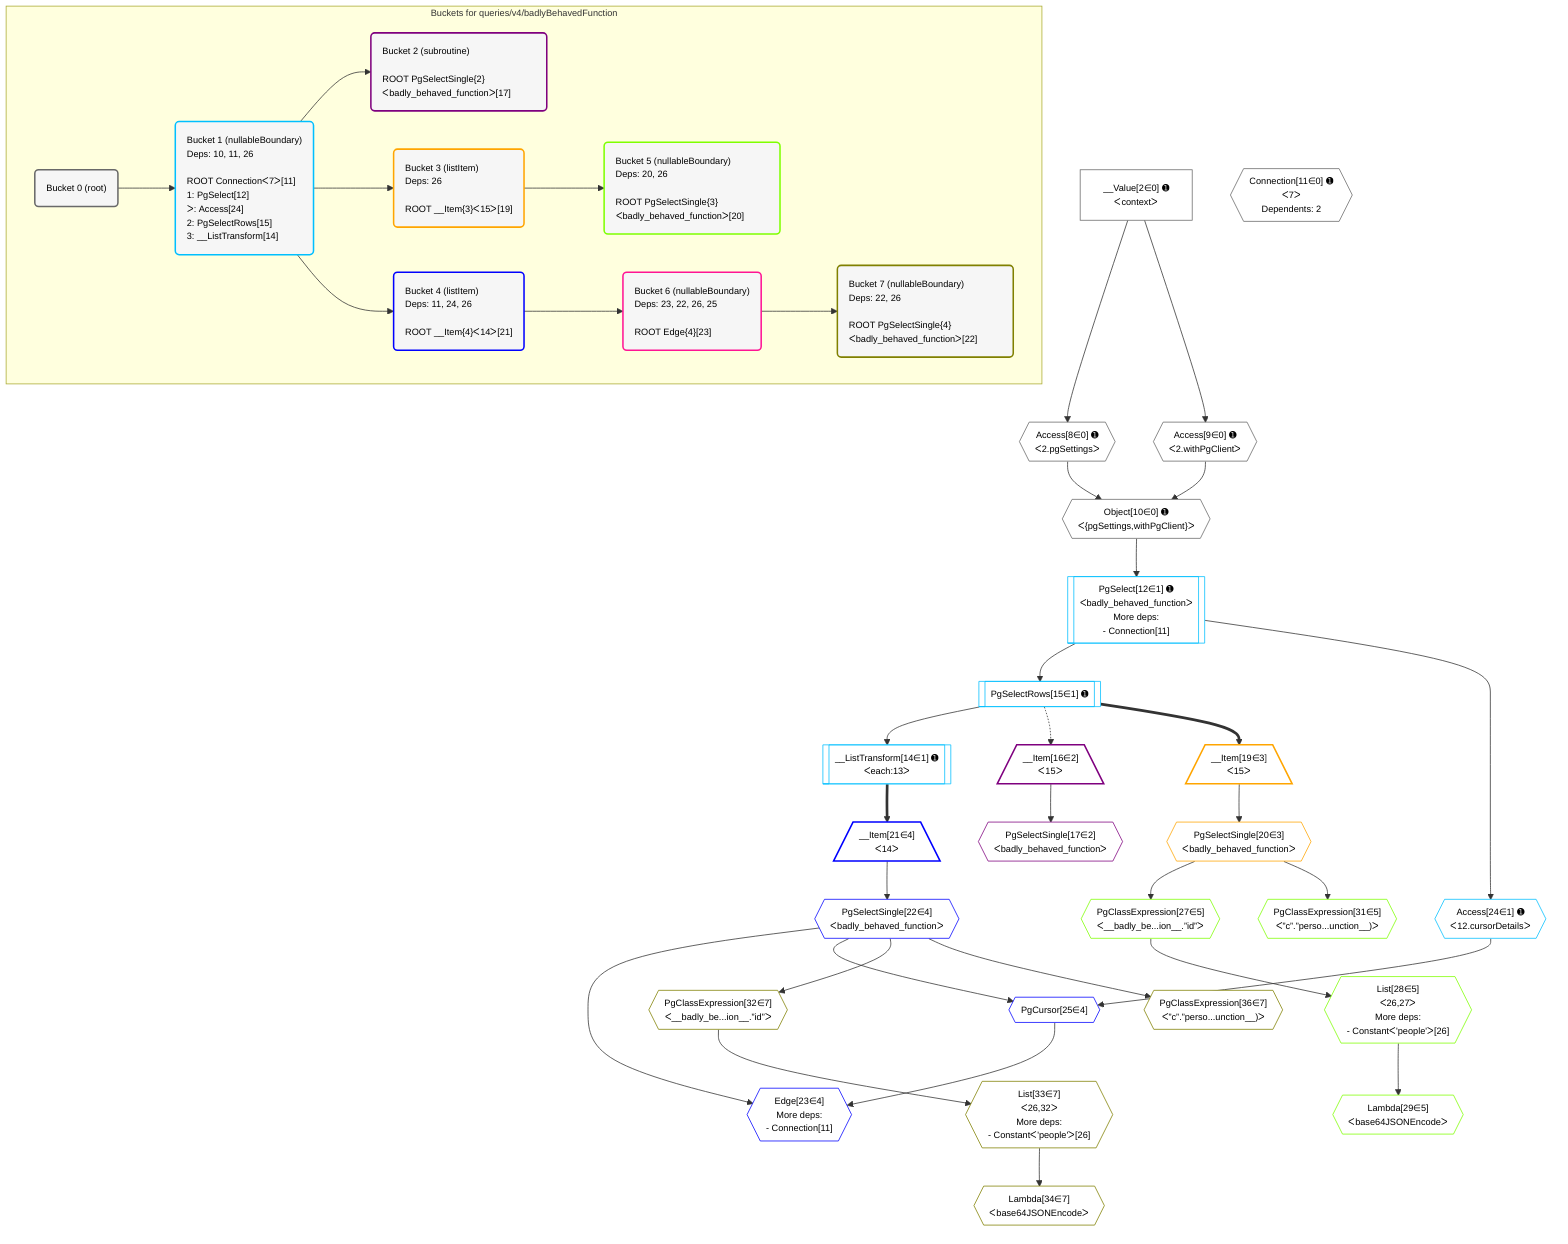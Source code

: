 %%{init: {'themeVariables': { 'fontSize': '12px'}}}%%
graph TD
    classDef path fill:#eee,stroke:#000,color:#000
    classDef plan fill:#fff,stroke-width:1px,color:#000
    classDef itemplan fill:#fff,stroke-width:2px,color:#000
    classDef unbatchedplan fill:#dff,stroke-width:1px,color:#000
    classDef sideeffectplan fill:#fcc,stroke-width:2px,color:#000
    classDef bucket fill:#f6f6f6,color:#000,stroke-width:2px,text-align:left

    subgraph "Buckets for queries/v4/badlyBehavedFunction"
    Bucket0("Bucket 0 (root)"):::bucket
    Bucket1("Bucket 1 (nullableBoundary)<br />Deps: 10, 11, 26<br /><br />ROOT Connectionᐸ7ᐳ[11]<br />1: PgSelect[12]<br />ᐳ: Access[24]<br />2: PgSelectRows[15]<br />3: __ListTransform[14]"):::bucket
    Bucket2("Bucket 2 (subroutine)<br /><br />ROOT PgSelectSingle{2}ᐸbadly_behaved_functionᐳ[17]"):::bucket
    Bucket3("Bucket 3 (listItem)<br />Deps: 26<br /><br />ROOT __Item{3}ᐸ15ᐳ[19]"):::bucket
    Bucket4("Bucket 4 (listItem)<br />Deps: 11, 24, 26<br /><br />ROOT __Item{4}ᐸ14ᐳ[21]"):::bucket
    Bucket5("Bucket 5 (nullableBoundary)<br />Deps: 20, 26<br /><br />ROOT PgSelectSingle{3}ᐸbadly_behaved_functionᐳ[20]"):::bucket
    Bucket6("Bucket 6 (nullableBoundary)<br />Deps: 23, 22, 26, 25<br /><br />ROOT Edge{4}[23]"):::bucket
    Bucket7("Bucket 7 (nullableBoundary)<br />Deps: 22, 26<br /><br />ROOT PgSelectSingle{4}ᐸbadly_behaved_functionᐳ[22]"):::bucket
    end
    Bucket0 --> Bucket1
    Bucket1 --> Bucket2 & Bucket3 & Bucket4
    Bucket3 --> Bucket5
    Bucket4 --> Bucket6
    Bucket6 --> Bucket7

    %% plan dependencies
    Object10{{"Object[10∈0] ➊<br />ᐸ{pgSettings,withPgClient}ᐳ"}}:::plan
    Access8{{"Access[8∈0] ➊<br />ᐸ2.pgSettingsᐳ"}}:::plan
    Access9{{"Access[9∈0] ➊<br />ᐸ2.withPgClientᐳ"}}:::plan
    Access8 & Access9 --> Object10
    __Value2["__Value[2∈0] ➊<br />ᐸcontextᐳ"]:::plan
    __Value2 --> Access8
    __Value2 --> Access9
    Connection11{{"Connection[11∈0] ➊<br />ᐸ7ᐳ<br />Dependents: 2"}}:::plan
    PgSelect12[["PgSelect[12∈1] ➊<br />ᐸbadly_behaved_functionᐳ<br />More deps:<br />- Connection[11]"]]:::plan
    Object10 --> PgSelect12
    __ListTransform14[["__ListTransform[14∈1] ➊<br />ᐸeach:13ᐳ"]]:::plan
    PgSelectRows15[["PgSelectRows[15∈1] ➊"]]:::plan
    PgSelectRows15 --> __ListTransform14
    PgSelect12 --> PgSelectRows15
    Access24{{"Access[24∈1] ➊<br />ᐸ12.cursorDetailsᐳ"}}:::plan
    PgSelect12 --> Access24
    __Item16[/"__Item[16∈2]<br />ᐸ15ᐳ"\]:::itemplan
    PgSelectRows15 -.-> __Item16
    PgSelectSingle17{{"PgSelectSingle[17∈2]<br />ᐸbadly_behaved_functionᐳ"}}:::plan
    __Item16 --> PgSelectSingle17
    __Item19[/"__Item[19∈3]<br />ᐸ15ᐳ"\]:::itemplan
    PgSelectRows15 ==> __Item19
    PgSelectSingle20{{"PgSelectSingle[20∈3]<br />ᐸbadly_behaved_functionᐳ"}}:::plan
    __Item19 --> PgSelectSingle20
    Edge23{{"Edge[23∈4]<br />More deps:<br />- Connection[11]"}}:::plan
    PgSelectSingle22{{"PgSelectSingle[22∈4]<br />ᐸbadly_behaved_functionᐳ"}}:::plan
    PgCursor25{{"PgCursor[25∈4]"}}:::plan
    PgSelectSingle22 & PgCursor25 --> Edge23
    PgSelectSingle22 & Access24 --> PgCursor25
    __Item21[/"__Item[21∈4]<br />ᐸ14ᐳ"\]:::itemplan
    __ListTransform14 ==> __Item21
    __Item21 --> PgSelectSingle22
    List28{{"List[28∈5]<br />ᐸ26,27ᐳ<br />More deps:<br />- Constantᐸ'people'ᐳ[26]"}}:::plan
    PgClassExpression27{{"PgClassExpression[27∈5]<br />ᐸ__badly_be...ion__.”id”ᐳ"}}:::plan
    PgClassExpression27 --> List28
    PgSelectSingle20 --> PgClassExpression27
    Lambda29{{"Lambda[29∈5]<br />ᐸbase64JSONEncodeᐳ"}}:::plan
    List28 --> Lambda29
    PgClassExpression31{{"PgClassExpression[31∈5]<br />ᐸ”c”.”perso...unction__)ᐳ"}}:::plan
    PgSelectSingle20 --> PgClassExpression31
    List33{{"List[33∈7]<br />ᐸ26,32ᐳ<br />More deps:<br />- Constantᐸ'people'ᐳ[26]"}}:::plan
    PgClassExpression32{{"PgClassExpression[32∈7]<br />ᐸ__badly_be...ion__.”id”ᐳ"}}:::plan
    PgClassExpression32 --> List33
    PgSelectSingle22 --> PgClassExpression32
    Lambda34{{"Lambda[34∈7]<br />ᐸbase64JSONEncodeᐳ"}}:::plan
    List33 --> Lambda34
    PgClassExpression36{{"PgClassExpression[36∈7]<br />ᐸ”c”.”perso...unction__)ᐳ"}}:::plan
    PgSelectSingle22 --> PgClassExpression36

    %% define steps
    classDef bucket0 stroke:#696969
    class Bucket0,__Value2,Access8,Access9,Object10,Connection11 bucket0
    classDef bucket1 stroke:#00bfff
    class Bucket1,PgSelect12,__ListTransform14,PgSelectRows15,Access24 bucket1
    classDef bucket2 stroke:#7f007f
    class Bucket2,__Item16,PgSelectSingle17 bucket2
    classDef bucket3 stroke:#ffa500
    class Bucket3,__Item19,PgSelectSingle20 bucket3
    classDef bucket4 stroke:#0000ff
    class Bucket4,__Item21,PgSelectSingle22,Edge23,PgCursor25 bucket4
    classDef bucket5 stroke:#7fff00
    class Bucket5,PgClassExpression27,List28,Lambda29,PgClassExpression31 bucket5
    classDef bucket6 stroke:#ff1493
    class Bucket6 bucket6
    classDef bucket7 stroke:#808000
    class Bucket7,PgClassExpression32,List33,Lambda34,PgClassExpression36 bucket7